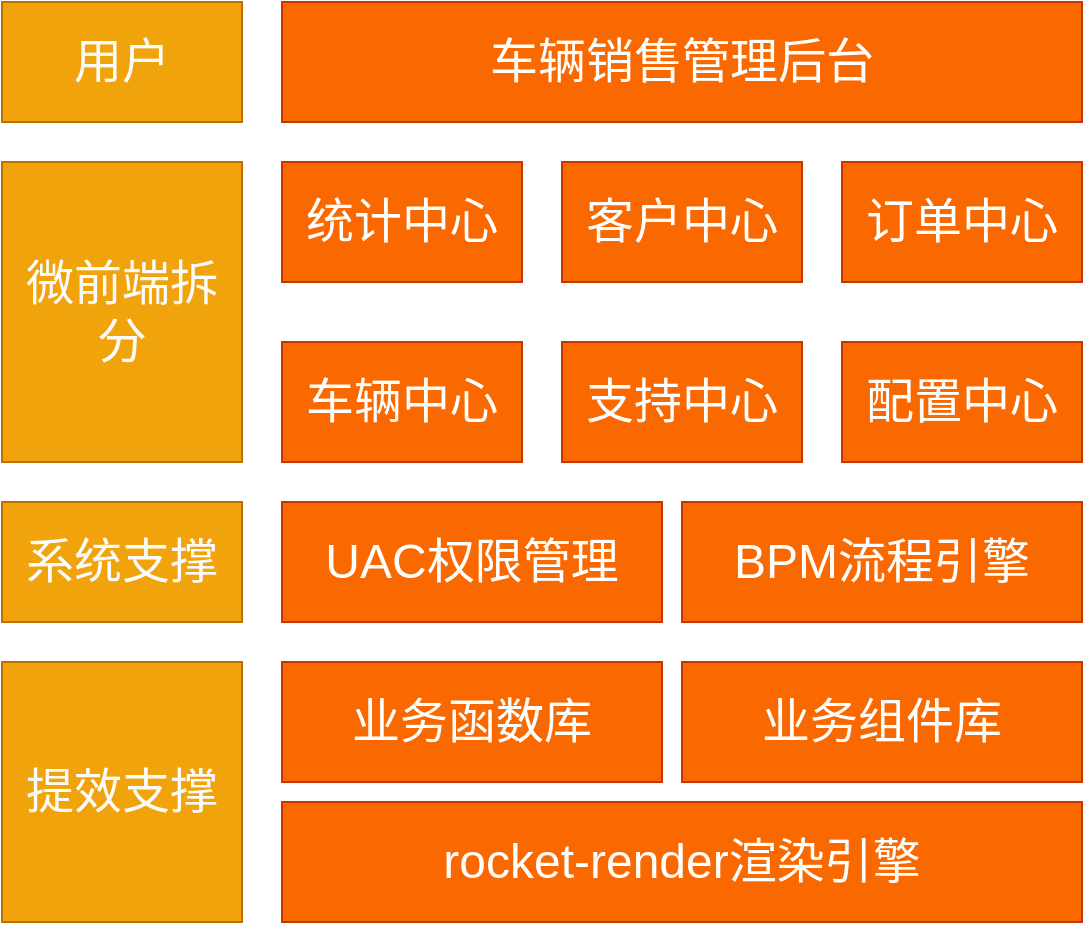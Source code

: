 <mxfile version="20.8.20" type="github">
  <diagram name="第 1 页" id="HMWRqm7heYv_wWNzsk3a">
    <mxGraphModel dx="954" dy="521" grid="1" gridSize="10" guides="1" tooltips="1" connect="1" arrows="1" fold="1" page="1" pageScale="1" pageWidth="827" pageHeight="1169" math="0" shadow="0">
      <root>
        <mxCell id="0" />
        <mxCell id="1" parent="0" />
        <mxCell id="3bfF6-vwVyLqUmoCLu92-1" value="&lt;font style=&quot;font-size: 24px;&quot;&gt;车辆销售管理后台&lt;/font&gt;" style="rounded=0;whiteSpace=wrap;html=1;fillColor=#fa6800;fontColor=#FFFFFF;strokeColor=#C73500;" vertex="1" parent="1">
          <mxGeometry x="310" y="90" width="400" height="60" as="geometry" />
        </mxCell>
        <mxCell id="3bfF6-vwVyLqUmoCLu92-5" value="统计中心" style="rounded=0;whiteSpace=wrap;html=1;fontSize=24;fillColor=#fa6800;fontColor=#FFFFFF;strokeColor=#C73500;" vertex="1" parent="1">
          <mxGeometry x="310" y="170" width="120" height="60" as="geometry" />
        </mxCell>
        <mxCell id="3bfF6-vwVyLqUmoCLu92-6" value="客户中心" style="rounded=0;whiteSpace=wrap;html=1;fontSize=24;fillColor=#fa6800;fontColor=#FFFFFF;strokeColor=#C73500;" vertex="1" parent="1">
          <mxGeometry x="450" y="170" width="120" height="60" as="geometry" />
        </mxCell>
        <mxCell id="3bfF6-vwVyLqUmoCLu92-7" value="订单中心" style="rounded=0;whiteSpace=wrap;html=1;fontSize=24;fillColor=#fa6800;fontColor=#FFFFFF;strokeColor=#C73500;" vertex="1" parent="1">
          <mxGeometry x="590" y="170" width="120" height="60" as="geometry" />
        </mxCell>
        <mxCell id="3bfF6-vwVyLqUmoCLu92-8" value="车辆中心" style="rounded=0;whiteSpace=wrap;html=1;fontSize=24;fillColor=#fa6800;fontColor=#FFFFFF;strokeColor=#C73500;" vertex="1" parent="1">
          <mxGeometry x="310" y="260" width="120" height="60" as="geometry" />
        </mxCell>
        <mxCell id="3bfF6-vwVyLqUmoCLu92-9" value="支持中心" style="rounded=0;whiteSpace=wrap;html=1;fontSize=24;fillColor=#fa6800;fontColor=#FFFFFF;strokeColor=#C73500;" vertex="1" parent="1">
          <mxGeometry x="450" y="260" width="120" height="60" as="geometry" />
        </mxCell>
        <mxCell id="3bfF6-vwVyLqUmoCLu92-10" value="配置中心" style="rounded=0;whiteSpace=wrap;html=1;fontSize=24;fillColor=#fa6800;fontColor=#FFFFFF;strokeColor=#C73500;" vertex="1" parent="1">
          <mxGeometry x="590" y="260" width="120" height="60" as="geometry" />
        </mxCell>
        <mxCell id="3bfF6-vwVyLqUmoCLu92-17" value="UAC权限管理" style="rounded=0;whiteSpace=wrap;html=1;fontSize=24;fillColor=#fa6800;fontColor=#FFFFFF;strokeColor=#C73500;" vertex="1" parent="1">
          <mxGeometry x="310" y="340" width="190" height="60" as="geometry" />
        </mxCell>
        <mxCell id="3bfF6-vwVyLqUmoCLu92-18" value="BPM流程引擎" style="rounded=0;whiteSpace=wrap;html=1;fontSize=24;fillColor=#fa6800;fontColor=#FFFFFF;strokeColor=#C73500;" vertex="1" parent="1">
          <mxGeometry x="510" y="340" width="200" height="60" as="geometry" />
        </mxCell>
        <mxCell id="3bfF6-vwVyLqUmoCLu92-12" value="业务函数库" style="rounded=0;whiteSpace=wrap;html=1;fontSize=24;container=0;fillColor=#fa6800;fontColor=#FFFFFF;strokeColor=#C73500;" vertex="1" parent="1">
          <mxGeometry x="310" y="420" width="190" height="60" as="geometry" />
        </mxCell>
        <mxCell id="3bfF6-vwVyLqUmoCLu92-13" value="业务组件库" style="rounded=0;whiteSpace=wrap;html=1;fontSize=24;container=0;fillColor=#fa6800;fontColor=#FFFFFF;strokeColor=#C73500;" vertex="1" parent="1">
          <mxGeometry x="510" y="420" width="200" height="60" as="geometry" />
        </mxCell>
        <mxCell id="3bfF6-vwVyLqUmoCLu92-14" value="rocket-render渲染引擎" style="rounded=0;whiteSpace=wrap;html=1;fontSize=24;container=0;fillColor=#fa6800;fontColor=#FFFFFF;strokeColor=#C73500;" vertex="1" parent="1">
          <mxGeometry x="310" y="490" width="400" height="60" as="geometry" />
        </mxCell>
        <mxCell id="3bfF6-vwVyLqUmoCLu92-2" value="&lt;font style=&quot;font-size: 24px;&quot;&gt;用户&lt;/font&gt;" style="rounded=0;whiteSpace=wrap;html=1;fillColor=#f0a30a;strokeColor=#BD7000;fontColor=#fbfbfb;" vertex="1" parent="1">
          <mxGeometry x="170" y="90" width="120" height="60" as="geometry" />
        </mxCell>
        <mxCell id="3bfF6-vwVyLqUmoCLu92-4" value="&lt;font style=&quot;font-size: 24px;&quot;&gt;微前端拆分&lt;/font&gt;" style="rounded=0;whiteSpace=wrap;html=1;fillColor=#f0a30a;strokeColor=#BD7000;fontColor=#fbfbfb;" vertex="1" parent="1">
          <mxGeometry x="170" y="170" width="120" height="150" as="geometry" />
        </mxCell>
        <mxCell id="3bfF6-vwVyLqUmoCLu92-16" value="系统支撑" style="rounded=0;whiteSpace=wrap;html=1;fontSize=24;fillColor=#f0a30a;strokeColor=#BD7000;fontColor=#fbfbfb;" vertex="1" parent="1">
          <mxGeometry x="170" y="340" width="120" height="60" as="geometry" />
        </mxCell>
        <mxCell id="3bfF6-vwVyLqUmoCLu92-11" value="&lt;font style=&quot;font-size: 24px;&quot;&gt;提效支撑&lt;/font&gt;" style="rounded=0;whiteSpace=wrap;html=1;container=0;fillColor=#f0a30a;strokeColor=#BD7000;fontColor=#fbfbfb;" vertex="1" parent="1">
          <mxGeometry x="170" y="420" width="120" height="130" as="geometry" />
        </mxCell>
      </root>
    </mxGraphModel>
  </diagram>
</mxfile>
